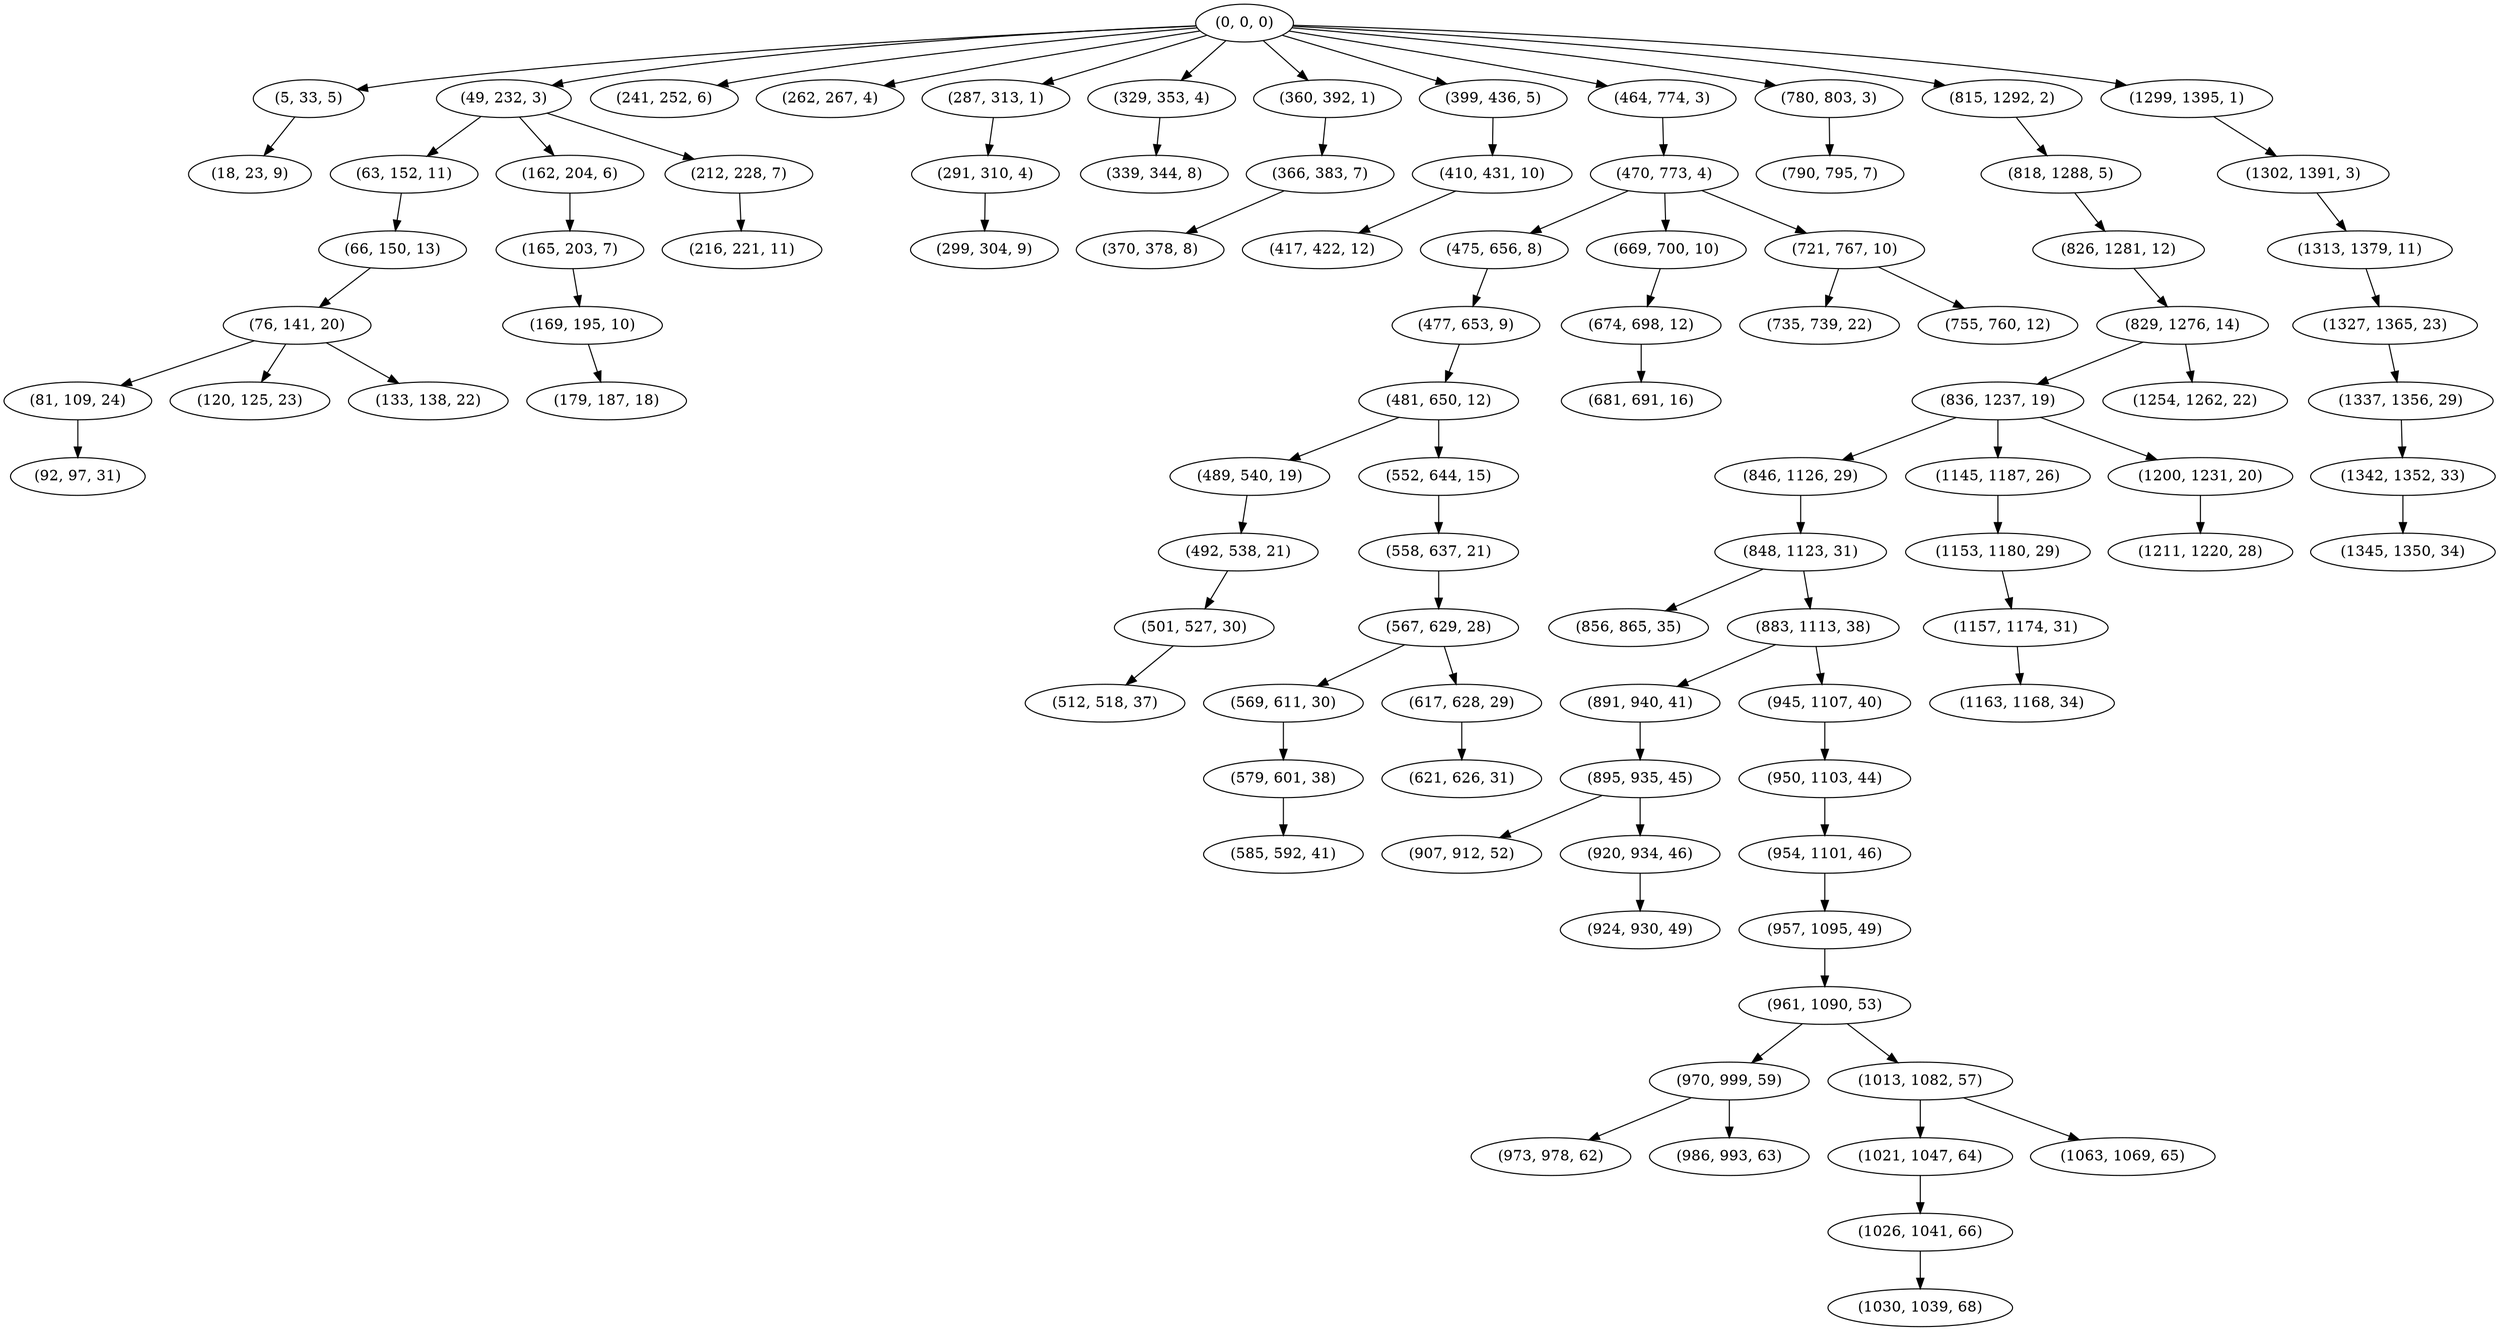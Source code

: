 digraph tree {
    "(0, 0, 0)";
    "(5, 33, 5)";
    "(18, 23, 9)";
    "(49, 232, 3)";
    "(63, 152, 11)";
    "(66, 150, 13)";
    "(76, 141, 20)";
    "(81, 109, 24)";
    "(92, 97, 31)";
    "(120, 125, 23)";
    "(133, 138, 22)";
    "(162, 204, 6)";
    "(165, 203, 7)";
    "(169, 195, 10)";
    "(179, 187, 18)";
    "(212, 228, 7)";
    "(216, 221, 11)";
    "(241, 252, 6)";
    "(262, 267, 4)";
    "(287, 313, 1)";
    "(291, 310, 4)";
    "(299, 304, 9)";
    "(329, 353, 4)";
    "(339, 344, 8)";
    "(360, 392, 1)";
    "(366, 383, 7)";
    "(370, 378, 8)";
    "(399, 436, 5)";
    "(410, 431, 10)";
    "(417, 422, 12)";
    "(464, 774, 3)";
    "(470, 773, 4)";
    "(475, 656, 8)";
    "(477, 653, 9)";
    "(481, 650, 12)";
    "(489, 540, 19)";
    "(492, 538, 21)";
    "(501, 527, 30)";
    "(512, 518, 37)";
    "(552, 644, 15)";
    "(558, 637, 21)";
    "(567, 629, 28)";
    "(569, 611, 30)";
    "(579, 601, 38)";
    "(585, 592, 41)";
    "(617, 628, 29)";
    "(621, 626, 31)";
    "(669, 700, 10)";
    "(674, 698, 12)";
    "(681, 691, 16)";
    "(721, 767, 10)";
    "(735, 739, 22)";
    "(755, 760, 12)";
    "(780, 803, 3)";
    "(790, 795, 7)";
    "(815, 1292, 2)";
    "(818, 1288, 5)";
    "(826, 1281, 12)";
    "(829, 1276, 14)";
    "(836, 1237, 19)";
    "(846, 1126, 29)";
    "(848, 1123, 31)";
    "(856, 865, 35)";
    "(883, 1113, 38)";
    "(891, 940, 41)";
    "(895, 935, 45)";
    "(907, 912, 52)";
    "(920, 934, 46)";
    "(924, 930, 49)";
    "(945, 1107, 40)";
    "(950, 1103, 44)";
    "(954, 1101, 46)";
    "(957, 1095, 49)";
    "(961, 1090, 53)";
    "(970, 999, 59)";
    "(973, 978, 62)";
    "(986, 993, 63)";
    "(1013, 1082, 57)";
    "(1021, 1047, 64)";
    "(1026, 1041, 66)";
    "(1030, 1039, 68)";
    "(1063, 1069, 65)";
    "(1145, 1187, 26)";
    "(1153, 1180, 29)";
    "(1157, 1174, 31)";
    "(1163, 1168, 34)";
    "(1200, 1231, 20)";
    "(1211, 1220, 28)";
    "(1254, 1262, 22)";
    "(1299, 1395, 1)";
    "(1302, 1391, 3)";
    "(1313, 1379, 11)";
    "(1327, 1365, 23)";
    "(1337, 1356, 29)";
    "(1342, 1352, 33)";
    "(1345, 1350, 34)";
    "(0, 0, 0)" -> "(5, 33, 5)";
    "(0, 0, 0)" -> "(49, 232, 3)";
    "(0, 0, 0)" -> "(241, 252, 6)";
    "(0, 0, 0)" -> "(262, 267, 4)";
    "(0, 0, 0)" -> "(287, 313, 1)";
    "(0, 0, 0)" -> "(329, 353, 4)";
    "(0, 0, 0)" -> "(360, 392, 1)";
    "(0, 0, 0)" -> "(399, 436, 5)";
    "(0, 0, 0)" -> "(464, 774, 3)";
    "(0, 0, 0)" -> "(780, 803, 3)";
    "(0, 0, 0)" -> "(815, 1292, 2)";
    "(0, 0, 0)" -> "(1299, 1395, 1)";
    "(5, 33, 5)" -> "(18, 23, 9)";
    "(49, 232, 3)" -> "(63, 152, 11)";
    "(49, 232, 3)" -> "(162, 204, 6)";
    "(49, 232, 3)" -> "(212, 228, 7)";
    "(63, 152, 11)" -> "(66, 150, 13)";
    "(66, 150, 13)" -> "(76, 141, 20)";
    "(76, 141, 20)" -> "(81, 109, 24)";
    "(76, 141, 20)" -> "(120, 125, 23)";
    "(76, 141, 20)" -> "(133, 138, 22)";
    "(81, 109, 24)" -> "(92, 97, 31)";
    "(162, 204, 6)" -> "(165, 203, 7)";
    "(165, 203, 7)" -> "(169, 195, 10)";
    "(169, 195, 10)" -> "(179, 187, 18)";
    "(212, 228, 7)" -> "(216, 221, 11)";
    "(287, 313, 1)" -> "(291, 310, 4)";
    "(291, 310, 4)" -> "(299, 304, 9)";
    "(329, 353, 4)" -> "(339, 344, 8)";
    "(360, 392, 1)" -> "(366, 383, 7)";
    "(366, 383, 7)" -> "(370, 378, 8)";
    "(399, 436, 5)" -> "(410, 431, 10)";
    "(410, 431, 10)" -> "(417, 422, 12)";
    "(464, 774, 3)" -> "(470, 773, 4)";
    "(470, 773, 4)" -> "(475, 656, 8)";
    "(470, 773, 4)" -> "(669, 700, 10)";
    "(470, 773, 4)" -> "(721, 767, 10)";
    "(475, 656, 8)" -> "(477, 653, 9)";
    "(477, 653, 9)" -> "(481, 650, 12)";
    "(481, 650, 12)" -> "(489, 540, 19)";
    "(481, 650, 12)" -> "(552, 644, 15)";
    "(489, 540, 19)" -> "(492, 538, 21)";
    "(492, 538, 21)" -> "(501, 527, 30)";
    "(501, 527, 30)" -> "(512, 518, 37)";
    "(552, 644, 15)" -> "(558, 637, 21)";
    "(558, 637, 21)" -> "(567, 629, 28)";
    "(567, 629, 28)" -> "(569, 611, 30)";
    "(567, 629, 28)" -> "(617, 628, 29)";
    "(569, 611, 30)" -> "(579, 601, 38)";
    "(579, 601, 38)" -> "(585, 592, 41)";
    "(617, 628, 29)" -> "(621, 626, 31)";
    "(669, 700, 10)" -> "(674, 698, 12)";
    "(674, 698, 12)" -> "(681, 691, 16)";
    "(721, 767, 10)" -> "(735, 739, 22)";
    "(721, 767, 10)" -> "(755, 760, 12)";
    "(780, 803, 3)" -> "(790, 795, 7)";
    "(815, 1292, 2)" -> "(818, 1288, 5)";
    "(818, 1288, 5)" -> "(826, 1281, 12)";
    "(826, 1281, 12)" -> "(829, 1276, 14)";
    "(829, 1276, 14)" -> "(836, 1237, 19)";
    "(829, 1276, 14)" -> "(1254, 1262, 22)";
    "(836, 1237, 19)" -> "(846, 1126, 29)";
    "(836, 1237, 19)" -> "(1145, 1187, 26)";
    "(836, 1237, 19)" -> "(1200, 1231, 20)";
    "(846, 1126, 29)" -> "(848, 1123, 31)";
    "(848, 1123, 31)" -> "(856, 865, 35)";
    "(848, 1123, 31)" -> "(883, 1113, 38)";
    "(883, 1113, 38)" -> "(891, 940, 41)";
    "(883, 1113, 38)" -> "(945, 1107, 40)";
    "(891, 940, 41)" -> "(895, 935, 45)";
    "(895, 935, 45)" -> "(907, 912, 52)";
    "(895, 935, 45)" -> "(920, 934, 46)";
    "(920, 934, 46)" -> "(924, 930, 49)";
    "(945, 1107, 40)" -> "(950, 1103, 44)";
    "(950, 1103, 44)" -> "(954, 1101, 46)";
    "(954, 1101, 46)" -> "(957, 1095, 49)";
    "(957, 1095, 49)" -> "(961, 1090, 53)";
    "(961, 1090, 53)" -> "(970, 999, 59)";
    "(961, 1090, 53)" -> "(1013, 1082, 57)";
    "(970, 999, 59)" -> "(973, 978, 62)";
    "(970, 999, 59)" -> "(986, 993, 63)";
    "(1013, 1082, 57)" -> "(1021, 1047, 64)";
    "(1013, 1082, 57)" -> "(1063, 1069, 65)";
    "(1021, 1047, 64)" -> "(1026, 1041, 66)";
    "(1026, 1041, 66)" -> "(1030, 1039, 68)";
    "(1145, 1187, 26)" -> "(1153, 1180, 29)";
    "(1153, 1180, 29)" -> "(1157, 1174, 31)";
    "(1157, 1174, 31)" -> "(1163, 1168, 34)";
    "(1200, 1231, 20)" -> "(1211, 1220, 28)";
    "(1299, 1395, 1)" -> "(1302, 1391, 3)";
    "(1302, 1391, 3)" -> "(1313, 1379, 11)";
    "(1313, 1379, 11)" -> "(1327, 1365, 23)";
    "(1327, 1365, 23)" -> "(1337, 1356, 29)";
    "(1337, 1356, 29)" -> "(1342, 1352, 33)";
    "(1342, 1352, 33)" -> "(1345, 1350, 34)";
}
